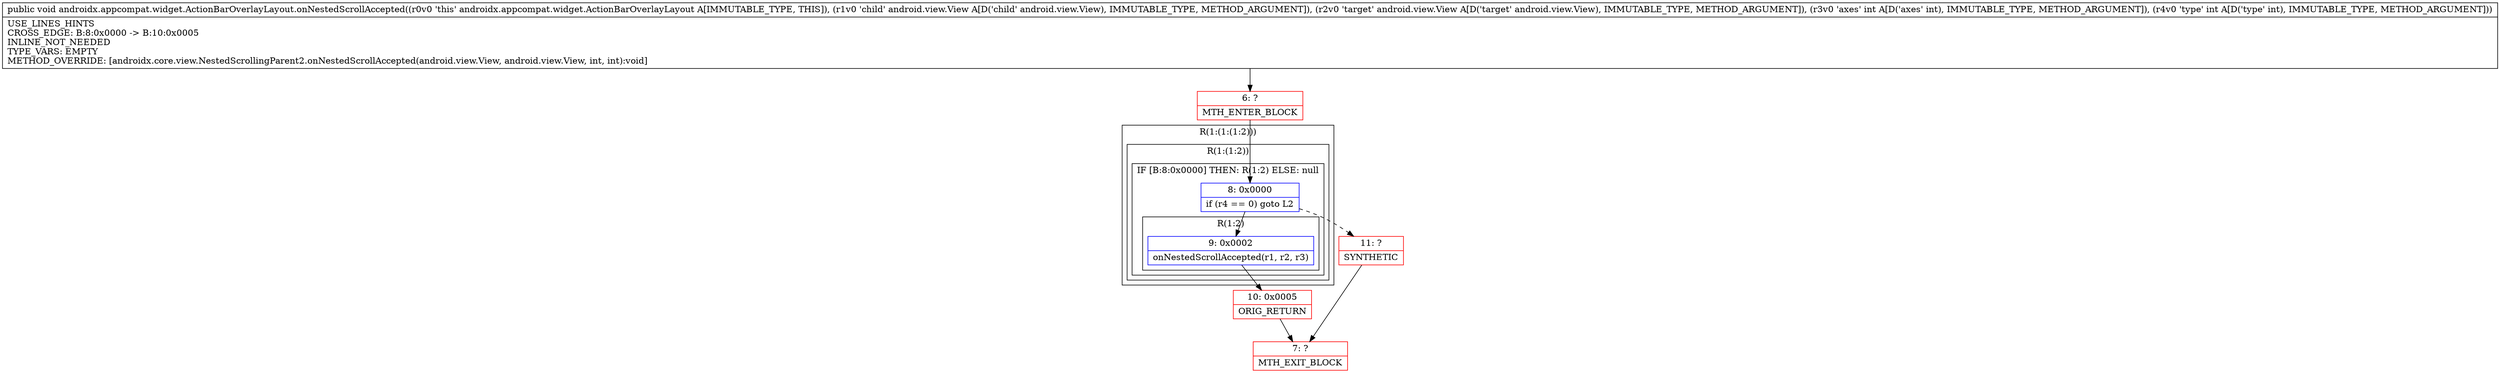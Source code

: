 digraph "CFG forandroidx.appcompat.widget.ActionBarOverlayLayout.onNestedScrollAccepted(Landroid\/view\/View;Landroid\/view\/View;II)V" {
subgraph cluster_Region_1403037816 {
label = "R(1:(1:(1:2)))";
node [shape=record,color=blue];
subgraph cluster_Region_1545725859 {
label = "R(1:(1:2))";
node [shape=record,color=blue];
subgraph cluster_IfRegion_1338513158 {
label = "IF [B:8:0x0000] THEN: R(1:2) ELSE: null";
node [shape=record,color=blue];
Node_8 [shape=record,label="{8\:\ 0x0000|if (r4 == 0) goto L2\l}"];
subgraph cluster_Region_419505774 {
label = "R(1:2)";
node [shape=record,color=blue];
Node_9 [shape=record,label="{9\:\ 0x0002|onNestedScrollAccepted(r1, r2, r3)\l}"];
}
}
}
}
Node_6 [shape=record,color=red,label="{6\:\ ?|MTH_ENTER_BLOCK\l}"];
Node_10 [shape=record,color=red,label="{10\:\ 0x0005|ORIG_RETURN\l}"];
Node_7 [shape=record,color=red,label="{7\:\ ?|MTH_EXIT_BLOCK\l}"];
Node_11 [shape=record,color=red,label="{11\:\ ?|SYNTHETIC\l}"];
MethodNode[shape=record,label="{public void androidx.appcompat.widget.ActionBarOverlayLayout.onNestedScrollAccepted((r0v0 'this' androidx.appcompat.widget.ActionBarOverlayLayout A[IMMUTABLE_TYPE, THIS]), (r1v0 'child' android.view.View A[D('child' android.view.View), IMMUTABLE_TYPE, METHOD_ARGUMENT]), (r2v0 'target' android.view.View A[D('target' android.view.View), IMMUTABLE_TYPE, METHOD_ARGUMENT]), (r3v0 'axes' int A[D('axes' int), IMMUTABLE_TYPE, METHOD_ARGUMENT]), (r4v0 'type' int A[D('type' int), IMMUTABLE_TYPE, METHOD_ARGUMENT]))  | USE_LINES_HINTS\lCROSS_EDGE: B:8:0x0000 \-\> B:10:0x0005\lINLINE_NOT_NEEDED\lTYPE_VARS: EMPTY\lMETHOD_OVERRIDE: [androidx.core.view.NestedScrollingParent2.onNestedScrollAccepted(android.view.View, android.view.View, int, int):void]\l}"];
MethodNode -> Node_6;Node_8 -> Node_9;
Node_8 -> Node_11[style=dashed];
Node_9 -> Node_10;
Node_6 -> Node_8;
Node_10 -> Node_7;
Node_11 -> Node_7;
}

